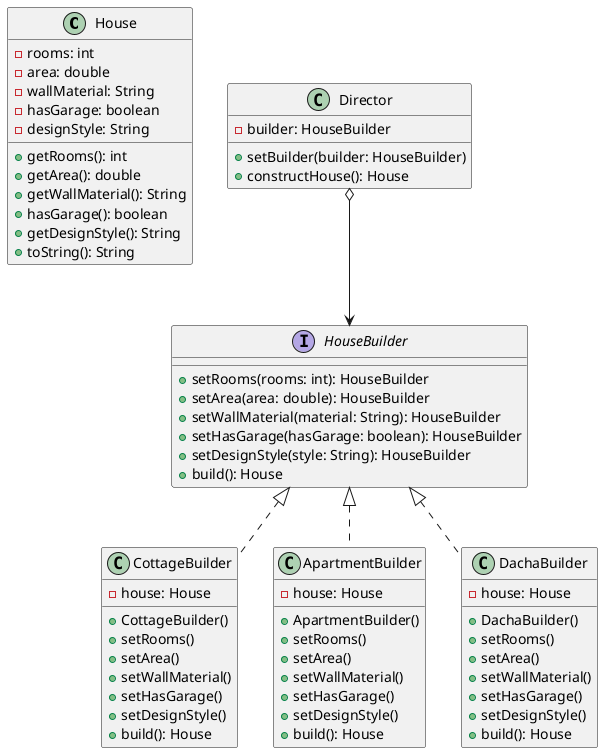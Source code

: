 @startuml
class House {
  -rooms: int
  -area: double
  -wallMaterial: String
  -hasGarage: boolean
  -designStyle: String
  +getRooms(): int
  +getArea(): double
  +getWallMaterial(): String
  +hasGarage(): boolean
  +getDesignStyle(): String
  +toString(): String
}

interface HouseBuilder {
  +setRooms(rooms: int): HouseBuilder
  +setArea(area: double): HouseBuilder
  +setWallMaterial(material: String): HouseBuilder
  +setHasGarage(hasGarage: boolean): HouseBuilder
  +setDesignStyle(style: String): HouseBuilder
  +build(): House
}

class CottageBuilder {
  -house: House
  +CottageBuilder()
  +setRooms()
  +setArea()
  +setWallMaterial()
  +setHasGarage()
  +setDesignStyle()
  +build(): House
}

class ApartmentBuilder {
  -house: House
  +ApartmentBuilder()
  +setRooms()
  +setArea()
  +setWallMaterial()
  +setHasGarage()
  +setDesignStyle()
  +build(): House
}

class DachaBuilder {
  -house: House
  +DachaBuilder()
  +setRooms()
  +setArea()
  +setWallMaterial()
  +setHasGarage()
  +setDesignStyle()
  +build(): House
}

class Director {
  -builder: HouseBuilder
  +setBuilder(builder: HouseBuilder)
  +constructHouse(): House
}

HouseBuilder <|.. CottageBuilder
HouseBuilder <|.. ApartmentBuilder
HouseBuilder <|.. DachaBuilder
Director o--> HouseBuilder

@enduml